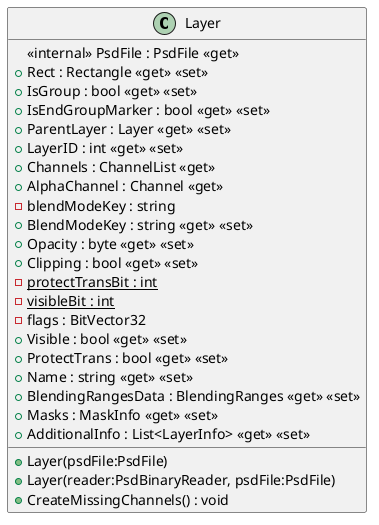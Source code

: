 @startuml
class Layer {
    <<internal>> PsdFile : PsdFile <<get>>
    + Rect : Rectangle <<get>> <<set>>
    + IsGroup : bool <<get>> <<set>>
    + IsEndGroupMarker : bool <<get>> <<set>>
    + ParentLayer : Layer <<get>> <<set>>
    + LayerID : int <<get>> <<set>>
    + Channels : ChannelList <<get>>
    + AlphaChannel : Channel <<get>>
    - blendModeKey : string
    + BlendModeKey : string <<get>> <<set>>
    + Opacity : byte <<get>> <<set>>
    + Clipping : bool <<get>> <<set>>
    - {static} protectTransBit : int
    - {static} visibleBit : int
    - flags : BitVector32
    + Visible : bool <<get>> <<set>>
    + ProtectTrans : bool <<get>> <<set>>
    + Name : string <<get>> <<set>>
    + BlendingRangesData : BlendingRanges <<get>> <<set>>
    + Masks : MaskInfo <<get>> <<set>>
    + AdditionalInfo : List<LayerInfo> <<get>> <<set>>
    + Layer(psdFile:PsdFile)
    + Layer(reader:PsdBinaryReader, psdFile:PsdFile)
    + CreateMissingChannels() : void
}
@enduml
